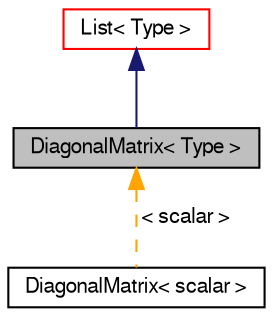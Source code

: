 digraph "DiagonalMatrix&lt; Type &gt;"
{
  bgcolor="transparent";
  edge [fontname="FreeSans",fontsize="10",labelfontname="FreeSans",labelfontsize="10"];
  node [fontname="FreeSans",fontsize="10",shape=record];
  Node0 [label="DiagonalMatrix\< Type \>",height=0.2,width=0.4,color="black", fillcolor="grey75", style="filled", fontcolor="black"];
  Node1 -> Node0 [dir="back",color="midnightblue",fontsize="10",style="solid",fontname="FreeSans"];
  Node1 [label="List\< Type \>",height=0.2,width=0.4,color="red",URL="$a25694.html"];
  Node0 -> Node6 [dir="back",color="orange",fontsize="10",style="dashed",label=" \< scalar \>" ,fontname="FreeSans"];
  Node6 [label="DiagonalMatrix\< scalar \>",height=0.2,width=0.4,color="black",URL="$a26778.html"];
}
